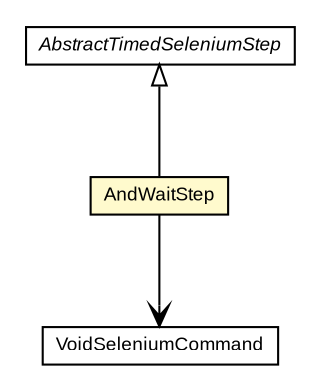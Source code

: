 #!/usr/local/bin/dot
#
# Class diagram 
# Generated by UMLGraph version R5_6-24-gf6e263 (http://www.umlgraph.org/)
#

digraph G {
	edge [fontname="arial",fontsize=10,labelfontname="arial",labelfontsize=10];
	node [fontname="arial",fontsize=10,shape=plaintext];
	nodesep=0.25;
	ranksep=0.5;
	// com.google.code.play.selenium.step.VoidSeleniumCommand
	c309 [label=<<table title="com.google.code.play.selenium.step.VoidSeleniumCommand" border="0" cellborder="1" cellspacing="0" cellpadding="2" port="p" href="./VoidSeleniumCommand.html">
		<tr><td><table border="0" cellspacing="0" cellpadding="1">
<tr><td align="center" balign="center"> VoidSeleniumCommand </td></tr>
		</table></td></tr>
		</table>>, URL="./VoidSeleniumCommand.html", fontname="arial", fontcolor="black", fontsize=9.0];
	// com.google.code.play.selenium.step.AndWaitStep
	c336 [label=<<table title="com.google.code.play.selenium.step.AndWaitStep" border="0" cellborder="1" cellspacing="0" cellpadding="2" port="p" bgcolor="lemonChiffon" href="./AndWaitStep.html">
		<tr><td><table border="0" cellspacing="0" cellpadding="1">
<tr><td align="center" balign="center"> AndWaitStep </td></tr>
		</table></td></tr>
		</table>>, URL="./AndWaitStep.html", fontname="arial", fontcolor="black", fontsize=9.0];
	// com.google.code.play.selenium.step.AbstractTimedSeleniumStep
	c337 [label=<<table title="com.google.code.play.selenium.step.AbstractTimedSeleniumStep" border="0" cellborder="1" cellspacing="0" cellpadding="2" port="p" href="./AbstractTimedSeleniumStep.html">
		<tr><td><table border="0" cellspacing="0" cellpadding="1">
<tr><td align="center" balign="center"><font face="arial italic"> AbstractTimedSeleniumStep </font></td></tr>
		</table></td></tr>
		</table>>, URL="./AbstractTimedSeleniumStep.html", fontname="arial", fontcolor="black", fontsize=9.0];
	//com.google.code.play.selenium.step.AndWaitStep extends com.google.code.play.selenium.step.AbstractTimedSeleniumStep
	c337:p -> c336:p [dir=back,arrowtail=empty];
	// com.google.code.play.selenium.step.AndWaitStep NAVASSOC com.google.code.play.selenium.step.VoidSeleniumCommand
	c336:p -> c309:p [taillabel="", label="", headlabel="", fontname="arial", fontcolor="black", fontsize=10.0, color="black", arrowhead=open];
}

